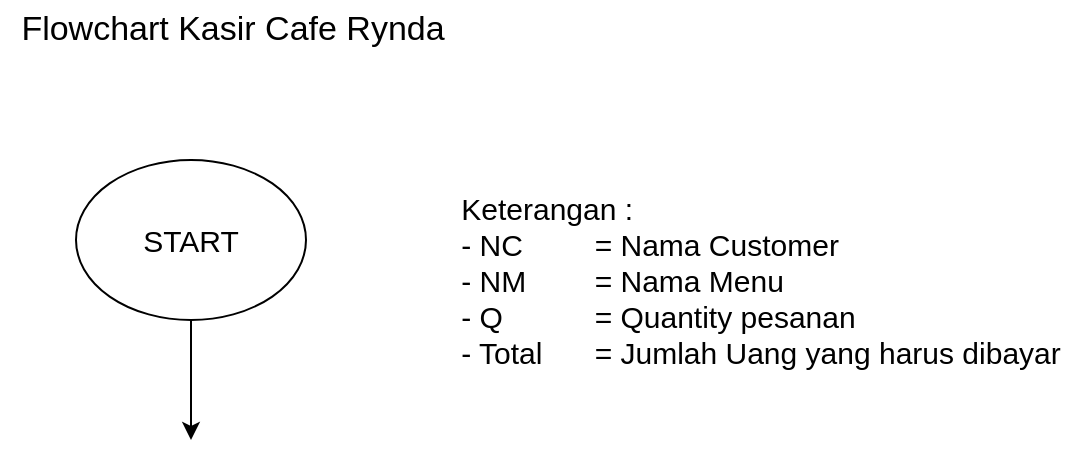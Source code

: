 <mxfile>
    <diagram id="yv9AR8YwXmYQttPCIyxz" name="Page-1">
        <mxGraphModel dx="989" dy="906" grid="1" gridSize="10" guides="1" tooltips="1" connect="1" arrows="1" fold="1" page="1" pageScale="1" pageWidth="850" pageHeight="1100" math="0" shadow="0">
            <root>
                <mxCell id="0"/>
                <mxCell id="1" parent="0"/>
                <mxCell id="2" value="" style="ellipse;whiteSpace=wrap;html=1;" vertex="1" parent="1">
                    <mxGeometry x="348" y="80" width="115" height="80" as="geometry"/>
                </mxCell>
                <mxCell id="3" value="Flowchart Kasir Cafe Rynda" style="text;html=1;resizable=0;autosize=1;align=center;verticalAlign=middle;points=[];fillColor=none;strokeColor=none;rounded=0;strokeWidth=1;fontSize=17;" vertex="1" parent="1">
                    <mxGeometry x="310.5" width="230" height="30" as="geometry"/>
                </mxCell>
                <mxCell id="4" value="START" style="text;html=1;resizable=0;autosize=1;align=center;verticalAlign=middle;points=[];fillColor=none;strokeColor=none;rounded=0;fontSize=15;" vertex="1" parent="1">
                    <mxGeometry x="375" y="110" width="60" height="20" as="geometry"/>
                </mxCell>
                <mxCell id="5" value="" style="endArrow=classic;html=1;fontSize=15;exitX=0.5;exitY=1;exitDx=0;exitDy=0;entryX=0.5;entryY=0;entryDx=0;entryDy=0;" edge="1" parent="1" source="2">
                    <mxGeometry width="50" height="50" relative="1" as="geometry">
                        <mxPoint x="415" y="220" as="sourcePoint"/>
                        <mxPoint x="405.5" y="220" as="targetPoint"/>
                    </mxGeometry>
                </mxCell>
                <mxCell id="6" value="&lt;div style=&quot;text-align: justify&quot;&gt;Keterangan :&lt;/div&gt;&lt;div style=&quot;text-align: justify&quot;&gt;- NC&lt;span style=&quot;white-space: pre&quot;&gt;&#9;&lt;/span&gt;&lt;span style=&quot;white-space: pre&quot;&gt;&#9;&lt;/span&gt;= Nama Customer&lt;/div&gt;&lt;div style=&quot;text-align: justify&quot;&gt;- NM &lt;span style=&quot;white-space: pre&quot;&gt;&#9;&lt;/span&gt;= Nama Menu&lt;/div&gt;&lt;div style=&quot;text-align: justify&quot;&gt;- Q&amp;nbsp; &lt;span style=&quot;white-space: pre&quot;&gt;&#9;&lt;/span&gt;&lt;span style=&quot;white-space: pre&quot;&gt;&#9;&lt;/span&gt;= Quantity pesanan&lt;/div&gt;&lt;div style=&quot;text-align: justify&quot;&gt;- Total &lt;span style=&quot;white-space: pre&quot;&gt;&#9;&lt;/span&gt;= Jumlah Uang yang harus dibayar&lt;/div&gt;" style="text;html=1;resizable=0;autosize=1;align=center;verticalAlign=middle;points=[];fillColor=none;strokeColor=none;rounded=0;fontSize=15;" vertex="1" parent="1">
                    <mxGeometry x="530" y="90" width="320" height="100" as="geometry"/>
                </mxCell>
            </root>
        </mxGraphModel>
    </diagram>
</mxfile>